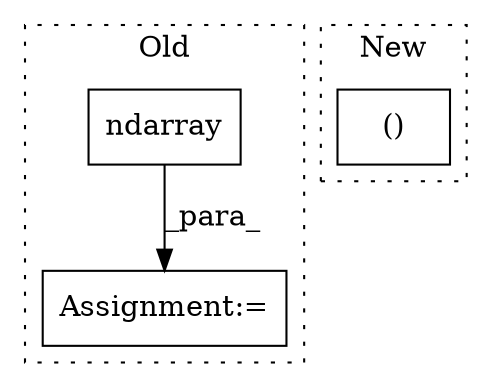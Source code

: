 digraph G {
subgraph cluster0 {
1 [label="ndarray" a="32" s="6665,6674" l="8,1" shape="box"];
3 [label="Assignment:=" a="7" s="6658" l="1" shape="box"];
label = "Old";
style="dotted";
}
subgraph cluster1 {
2 [label="()" a="106" s="5821" l="22" shape="box"];
label = "New";
style="dotted";
}
1 -> 3 [label="_para_"];
}